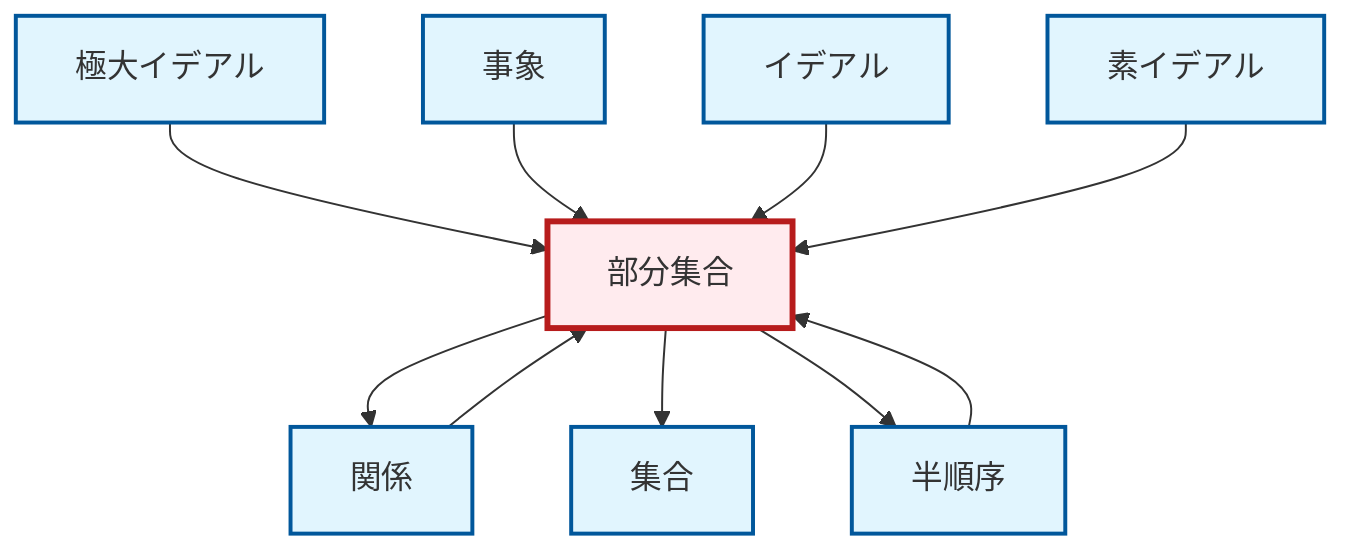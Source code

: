 graph TD
    classDef definition fill:#e1f5fe,stroke:#01579b,stroke-width:2px
    classDef theorem fill:#f3e5f5,stroke:#4a148c,stroke-width:2px
    classDef axiom fill:#fff3e0,stroke:#e65100,stroke-width:2px
    classDef example fill:#e8f5e9,stroke:#1b5e20,stroke-width:2px
    classDef current fill:#ffebee,stroke:#b71c1c,stroke-width:3px
    def-ideal["イデアル"]:::definition
    def-event["事象"]:::definition
    def-set["集合"]:::definition
    def-prime-ideal["素イデアル"]:::definition
    def-partial-order["半順序"]:::definition
    def-relation["関係"]:::definition
    def-subset["部分集合"]:::definition
    def-maximal-ideal["極大イデアル"]:::definition
    def-maximal-ideal --> def-subset
    def-subset --> def-relation
    def-event --> def-subset
    def-partial-order --> def-subset
    def-relation --> def-subset
    def-ideal --> def-subset
    def-subset --> def-set
    def-prime-ideal --> def-subset
    def-subset --> def-partial-order
    class def-subset current